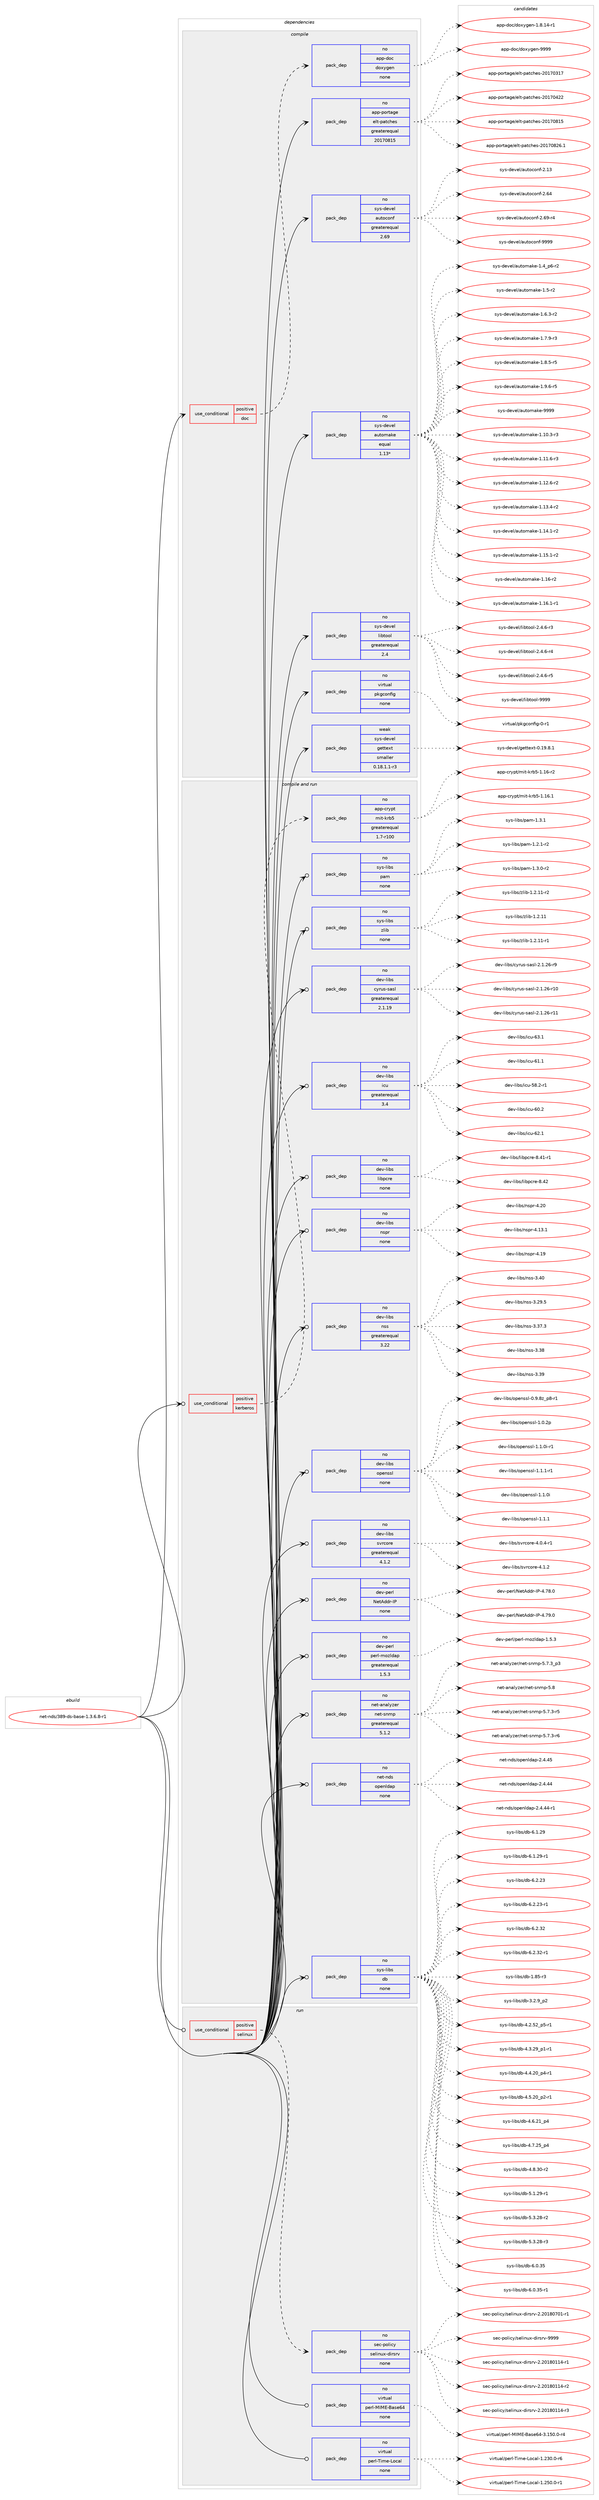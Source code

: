 digraph prolog {

# *************
# Graph options
# *************

newrank=true;
concentrate=true;
compound=true;
graph [rankdir=LR,fontname=Helvetica,fontsize=10,ranksep=1.5];#, ranksep=2.5, nodesep=0.2];
edge  [arrowhead=vee];
node  [fontname=Helvetica,fontsize=10];

# **********
# The ebuild
# **********

subgraph cluster_leftcol {
color=gray;
rank=same;
label=<<i>ebuild</i>>;
id [label="net-nds/389-ds-base-1.3.6.8-r1", color=red, width=4, href="../net-nds/389-ds-base-1.3.6.8-r1.svg"];
}

# ****************
# The dependencies
# ****************

subgraph cluster_midcol {
color=gray;
label=<<i>dependencies</i>>;
subgraph cluster_compile {
fillcolor="#eeeeee";
style=filled;
label=<<i>compile</i>>;
subgraph cond1168 {
dependency6715 [label=<<TABLE BORDER="0" CELLBORDER="1" CELLSPACING="0" CELLPADDING="4"><TR><TD ROWSPAN="3" CELLPADDING="10">use_conditional</TD></TR><TR><TD>positive</TD></TR><TR><TD>doc</TD></TR></TABLE>>, shape=none, color=red];
subgraph pack5381 {
dependency6716 [label=<<TABLE BORDER="0" CELLBORDER="1" CELLSPACING="0" CELLPADDING="4" WIDTH="220"><TR><TD ROWSPAN="6" CELLPADDING="30">pack_dep</TD></TR><TR><TD WIDTH="110">no</TD></TR><TR><TD>app-doc</TD></TR><TR><TD>doxygen</TD></TR><TR><TD>none</TD></TR><TR><TD></TD></TR></TABLE>>, shape=none, color=blue];
}
dependency6715:e -> dependency6716:w [weight=20,style="dashed",arrowhead="vee"];
}
id:e -> dependency6715:w [weight=20,style="solid",arrowhead="vee"];
subgraph pack5382 {
dependency6717 [label=<<TABLE BORDER="0" CELLBORDER="1" CELLSPACING="0" CELLPADDING="4" WIDTH="220"><TR><TD ROWSPAN="6" CELLPADDING="30">pack_dep</TD></TR><TR><TD WIDTH="110">no</TD></TR><TR><TD>app-portage</TD></TR><TR><TD>elt-patches</TD></TR><TR><TD>greaterequal</TD></TR><TR><TD>20170815</TD></TR></TABLE>>, shape=none, color=blue];
}
id:e -> dependency6717:w [weight=20,style="solid",arrowhead="vee"];
subgraph pack5383 {
dependency6718 [label=<<TABLE BORDER="0" CELLBORDER="1" CELLSPACING="0" CELLPADDING="4" WIDTH="220"><TR><TD ROWSPAN="6" CELLPADDING="30">pack_dep</TD></TR><TR><TD WIDTH="110">no</TD></TR><TR><TD>sys-devel</TD></TR><TR><TD>autoconf</TD></TR><TR><TD>greaterequal</TD></TR><TR><TD>2.69</TD></TR></TABLE>>, shape=none, color=blue];
}
id:e -> dependency6718:w [weight=20,style="solid",arrowhead="vee"];
subgraph pack5384 {
dependency6719 [label=<<TABLE BORDER="0" CELLBORDER="1" CELLSPACING="0" CELLPADDING="4" WIDTH="220"><TR><TD ROWSPAN="6" CELLPADDING="30">pack_dep</TD></TR><TR><TD WIDTH="110">no</TD></TR><TR><TD>sys-devel</TD></TR><TR><TD>automake</TD></TR><TR><TD>equal</TD></TR><TR><TD>1.13*</TD></TR></TABLE>>, shape=none, color=blue];
}
id:e -> dependency6719:w [weight=20,style="solid",arrowhead="vee"];
subgraph pack5385 {
dependency6720 [label=<<TABLE BORDER="0" CELLBORDER="1" CELLSPACING="0" CELLPADDING="4" WIDTH="220"><TR><TD ROWSPAN="6" CELLPADDING="30">pack_dep</TD></TR><TR><TD WIDTH="110">no</TD></TR><TR><TD>sys-devel</TD></TR><TR><TD>libtool</TD></TR><TR><TD>greaterequal</TD></TR><TR><TD>2.4</TD></TR></TABLE>>, shape=none, color=blue];
}
id:e -> dependency6720:w [weight=20,style="solid",arrowhead="vee"];
subgraph pack5386 {
dependency6721 [label=<<TABLE BORDER="0" CELLBORDER="1" CELLSPACING="0" CELLPADDING="4" WIDTH="220"><TR><TD ROWSPAN="6" CELLPADDING="30">pack_dep</TD></TR><TR><TD WIDTH="110">no</TD></TR><TR><TD>virtual</TD></TR><TR><TD>pkgconfig</TD></TR><TR><TD>none</TD></TR><TR><TD></TD></TR></TABLE>>, shape=none, color=blue];
}
id:e -> dependency6721:w [weight=20,style="solid",arrowhead="vee"];
subgraph pack5387 {
dependency6722 [label=<<TABLE BORDER="0" CELLBORDER="1" CELLSPACING="0" CELLPADDING="4" WIDTH="220"><TR><TD ROWSPAN="6" CELLPADDING="30">pack_dep</TD></TR><TR><TD WIDTH="110">weak</TD></TR><TR><TD>sys-devel</TD></TR><TR><TD>gettext</TD></TR><TR><TD>smaller</TD></TR><TR><TD>0.18.1.1-r3</TD></TR></TABLE>>, shape=none, color=blue];
}
id:e -> dependency6722:w [weight=20,style="solid",arrowhead="vee"];
}
subgraph cluster_compileandrun {
fillcolor="#eeeeee";
style=filled;
label=<<i>compile and run</i>>;
subgraph cond1169 {
dependency6723 [label=<<TABLE BORDER="0" CELLBORDER="1" CELLSPACING="0" CELLPADDING="4"><TR><TD ROWSPAN="3" CELLPADDING="10">use_conditional</TD></TR><TR><TD>positive</TD></TR><TR><TD>kerberos</TD></TR></TABLE>>, shape=none, color=red];
subgraph pack5388 {
dependency6724 [label=<<TABLE BORDER="0" CELLBORDER="1" CELLSPACING="0" CELLPADDING="4" WIDTH="220"><TR><TD ROWSPAN="6" CELLPADDING="30">pack_dep</TD></TR><TR><TD WIDTH="110">no</TD></TR><TR><TD>app-crypt</TD></TR><TR><TD>mit-krb5</TD></TR><TR><TD>greaterequal</TD></TR><TR><TD>1.7-r100</TD></TR></TABLE>>, shape=none, color=blue];
}
dependency6723:e -> dependency6724:w [weight=20,style="dashed",arrowhead="vee"];
}
id:e -> dependency6723:w [weight=20,style="solid",arrowhead="odotvee"];
subgraph pack5389 {
dependency6725 [label=<<TABLE BORDER="0" CELLBORDER="1" CELLSPACING="0" CELLPADDING="4" WIDTH="220"><TR><TD ROWSPAN="6" CELLPADDING="30">pack_dep</TD></TR><TR><TD WIDTH="110">no</TD></TR><TR><TD>dev-libs</TD></TR><TR><TD>cyrus-sasl</TD></TR><TR><TD>greaterequal</TD></TR><TR><TD>2.1.19</TD></TR></TABLE>>, shape=none, color=blue];
}
id:e -> dependency6725:w [weight=20,style="solid",arrowhead="odotvee"];
subgraph pack5390 {
dependency6726 [label=<<TABLE BORDER="0" CELLBORDER="1" CELLSPACING="0" CELLPADDING="4" WIDTH="220"><TR><TD ROWSPAN="6" CELLPADDING="30">pack_dep</TD></TR><TR><TD WIDTH="110">no</TD></TR><TR><TD>dev-libs</TD></TR><TR><TD>icu</TD></TR><TR><TD>greaterequal</TD></TR><TR><TD>3.4</TD></TR></TABLE>>, shape=none, color=blue];
}
id:e -> dependency6726:w [weight=20,style="solid",arrowhead="odotvee"];
subgraph pack5391 {
dependency6727 [label=<<TABLE BORDER="0" CELLBORDER="1" CELLSPACING="0" CELLPADDING="4" WIDTH="220"><TR><TD ROWSPAN="6" CELLPADDING="30">pack_dep</TD></TR><TR><TD WIDTH="110">no</TD></TR><TR><TD>dev-libs</TD></TR><TR><TD>libpcre</TD></TR><TR><TD>none</TD></TR><TR><TD></TD></TR></TABLE>>, shape=none, color=blue];
}
id:e -> dependency6727:w [weight=20,style="solid",arrowhead="odotvee"];
subgraph pack5392 {
dependency6728 [label=<<TABLE BORDER="0" CELLBORDER="1" CELLSPACING="0" CELLPADDING="4" WIDTH="220"><TR><TD ROWSPAN="6" CELLPADDING="30">pack_dep</TD></TR><TR><TD WIDTH="110">no</TD></TR><TR><TD>dev-libs</TD></TR><TR><TD>nspr</TD></TR><TR><TD>none</TD></TR><TR><TD></TD></TR></TABLE>>, shape=none, color=blue];
}
id:e -> dependency6728:w [weight=20,style="solid",arrowhead="odotvee"];
subgraph pack5393 {
dependency6729 [label=<<TABLE BORDER="0" CELLBORDER="1" CELLSPACING="0" CELLPADDING="4" WIDTH="220"><TR><TD ROWSPAN="6" CELLPADDING="30">pack_dep</TD></TR><TR><TD WIDTH="110">no</TD></TR><TR><TD>dev-libs</TD></TR><TR><TD>nss</TD></TR><TR><TD>greaterequal</TD></TR><TR><TD>3.22</TD></TR></TABLE>>, shape=none, color=blue];
}
id:e -> dependency6729:w [weight=20,style="solid",arrowhead="odotvee"];
subgraph pack5394 {
dependency6730 [label=<<TABLE BORDER="0" CELLBORDER="1" CELLSPACING="0" CELLPADDING="4" WIDTH="220"><TR><TD ROWSPAN="6" CELLPADDING="30">pack_dep</TD></TR><TR><TD WIDTH="110">no</TD></TR><TR><TD>dev-libs</TD></TR><TR><TD>openssl</TD></TR><TR><TD>none</TD></TR><TR><TD></TD></TR></TABLE>>, shape=none, color=blue];
}
id:e -> dependency6730:w [weight=20,style="solid",arrowhead="odotvee"];
subgraph pack5395 {
dependency6731 [label=<<TABLE BORDER="0" CELLBORDER="1" CELLSPACING="0" CELLPADDING="4" WIDTH="220"><TR><TD ROWSPAN="6" CELLPADDING="30">pack_dep</TD></TR><TR><TD WIDTH="110">no</TD></TR><TR><TD>dev-libs</TD></TR><TR><TD>svrcore</TD></TR><TR><TD>greaterequal</TD></TR><TR><TD>4.1.2</TD></TR></TABLE>>, shape=none, color=blue];
}
id:e -> dependency6731:w [weight=20,style="solid",arrowhead="odotvee"];
subgraph pack5396 {
dependency6732 [label=<<TABLE BORDER="0" CELLBORDER="1" CELLSPACING="0" CELLPADDING="4" WIDTH="220"><TR><TD ROWSPAN="6" CELLPADDING="30">pack_dep</TD></TR><TR><TD WIDTH="110">no</TD></TR><TR><TD>dev-perl</TD></TR><TR><TD>NetAddr-IP</TD></TR><TR><TD>none</TD></TR><TR><TD></TD></TR></TABLE>>, shape=none, color=blue];
}
id:e -> dependency6732:w [weight=20,style="solid",arrowhead="odotvee"];
subgraph pack5397 {
dependency6733 [label=<<TABLE BORDER="0" CELLBORDER="1" CELLSPACING="0" CELLPADDING="4" WIDTH="220"><TR><TD ROWSPAN="6" CELLPADDING="30">pack_dep</TD></TR><TR><TD WIDTH="110">no</TD></TR><TR><TD>dev-perl</TD></TR><TR><TD>perl-mozldap</TD></TR><TR><TD>greaterequal</TD></TR><TR><TD>1.5.3</TD></TR></TABLE>>, shape=none, color=blue];
}
id:e -> dependency6733:w [weight=20,style="solid",arrowhead="odotvee"];
subgraph pack5398 {
dependency6734 [label=<<TABLE BORDER="0" CELLBORDER="1" CELLSPACING="0" CELLPADDING="4" WIDTH="220"><TR><TD ROWSPAN="6" CELLPADDING="30">pack_dep</TD></TR><TR><TD WIDTH="110">no</TD></TR><TR><TD>net-analyzer</TD></TR><TR><TD>net-snmp</TD></TR><TR><TD>greaterequal</TD></TR><TR><TD>5.1.2</TD></TR></TABLE>>, shape=none, color=blue];
}
id:e -> dependency6734:w [weight=20,style="solid",arrowhead="odotvee"];
subgraph pack5399 {
dependency6735 [label=<<TABLE BORDER="0" CELLBORDER="1" CELLSPACING="0" CELLPADDING="4" WIDTH="220"><TR><TD ROWSPAN="6" CELLPADDING="30">pack_dep</TD></TR><TR><TD WIDTH="110">no</TD></TR><TR><TD>net-nds</TD></TR><TR><TD>openldap</TD></TR><TR><TD>none</TD></TR><TR><TD></TD></TR></TABLE>>, shape=none, color=blue];
}
id:e -> dependency6735:w [weight=20,style="solid",arrowhead="odotvee"];
subgraph pack5400 {
dependency6736 [label=<<TABLE BORDER="0" CELLBORDER="1" CELLSPACING="0" CELLPADDING="4" WIDTH="220"><TR><TD ROWSPAN="6" CELLPADDING="30">pack_dep</TD></TR><TR><TD WIDTH="110">no</TD></TR><TR><TD>sys-libs</TD></TR><TR><TD>db</TD></TR><TR><TD>none</TD></TR><TR><TD></TD></TR></TABLE>>, shape=none, color=blue];
}
id:e -> dependency6736:w [weight=20,style="solid",arrowhead="odotvee"];
subgraph pack5401 {
dependency6737 [label=<<TABLE BORDER="0" CELLBORDER="1" CELLSPACING="0" CELLPADDING="4" WIDTH="220"><TR><TD ROWSPAN="6" CELLPADDING="30">pack_dep</TD></TR><TR><TD WIDTH="110">no</TD></TR><TR><TD>sys-libs</TD></TR><TR><TD>pam</TD></TR><TR><TD>none</TD></TR><TR><TD></TD></TR></TABLE>>, shape=none, color=blue];
}
id:e -> dependency6737:w [weight=20,style="solid",arrowhead="odotvee"];
subgraph pack5402 {
dependency6738 [label=<<TABLE BORDER="0" CELLBORDER="1" CELLSPACING="0" CELLPADDING="4" WIDTH="220"><TR><TD ROWSPAN="6" CELLPADDING="30">pack_dep</TD></TR><TR><TD WIDTH="110">no</TD></TR><TR><TD>sys-libs</TD></TR><TR><TD>zlib</TD></TR><TR><TD>none</TD></TR><TR><TD></TD></TR></TABLE>>, shape=none, color=blue];
}
id:e -> dependency6738:w [weight=20,style="solid",arrowhead="odotvee"];
}
subgraph cluster_run {
fillcolor="#eeeeee";
style=filled;
label=<<i>run</i>>;
subgraph cond1170 {
dependency6739 [label=<<TABLE BORDER="0" CELLBORDER="1" CELLSPACING="0" CELLPADDING="4"><TR><TD ROWSPAN="3" CELLPADDING="10">use_conditional</TD></TR><TR><TD>positive</TD></TR><TR><TD>selinux</TD></TR></TABLE>>, shape=none, color=red];
subgraph pack5403 {
dependency6740 [label=<<TABLE BORDER="0" CELLBORDER="1" CELLSPACING="0" CELLPADDING="4" WIDTH="220"><TR><TD ROWSPAN="6" CELLPADDING="30">pack_dep</TD></TR><TR><TD WIDTH="110">no</TD></TR><TR><TD>sec-policy</TD></TR><TR><TD>selinux-dirsrv</TD></TR><TR><TD>none</TD></TR><TR><TD></TD></TR></TABLE>>, shape=none, color=blue];
}
dependency6739:e -> dependency6740:w [weight=20,style="dashed",arrowhead="vee"];
}
id:e -> dependency6739:w [weight=20,style="solid",arrowhead="odot"];
subgraph pack5404 {
dependency6741 [label=<<TABLE BORDER="0" CELLBORDER="1" CELLSPACING="0" CELLPADDING="4" WIDTH="220"><TR><TD ROWSPAN="6" CELLPADDING="30">pack_dep</TD></TR><TR><TD WIDTH="110">no</TD></TR><TR><TD>virtual</TD></TR><TR><TD>perl-MIME-Base64</TD></TR><TR><TD>none</TD></TR><TR><TD></TD></TR></TABLE>>, shape=none, color=blue];
}
id:e -> dependency6741:w [weight=20,style="solid",arrowhead="odot"];
subgraph pack5405 {
dependency6742 [label=<<TABLE BORDER="0" CELLBORDER="1" CELLSPACING="0" CELLPADDING="4" WIDTH="220"><TR><TD ROWSPAN="6" CELLPADDING="30">pack_dep</TD></TR><TR><TD WIDTH="110">no</TD></TR><TR><TD>virtual</TD></TR><TR><TD>perl-Time-Local</TD></TR><TR><TD>none</TD></TR><TR><TD></TD></TR></TABLE>>, shape=none, color=blue];
}
id:e -> dependency6742:w [weight=20,style="solid",arrowhead="odot"];
}
}

# **************
# The candidates
# **************

subgraph cluster_choices {
rank=same;
color=gray;
label=<<i>candidates</i>>;

subgraph choice5381 {
color=black;
nodesep=1;
choice97112112451001119947100111120121103101110454946564649524511449 [label="app-doc/doxygen-1.8.14-r1", color=red, width=4,href="../app-doc/doxygen-1.8.14-r1.svg"];
choice971121124510011199471001111201211031011104557575757 [label="app-doc/doxygen-9999", color=red, width=4,href="../app-doc/doxygen-9999.svg"];
dependency6716:e -> choice97112112451001119947100111120121103101110454946564649524511449:w [style=dotted,weight="100"];
dependency6716:e -> choice971121124510011199471001111201211031011104557575757:w [style=dotted,weight="100"];
}
subgraph choice5382 {
color=black;
nodesep=1;
choice97112112451121111141169710310147101108116451129711699104101115455048495548514955 [label="app-portage/elt-patches-20170317", color=red, width=4,href="../app-portage/elt-patches-20170317.svg"];
choice97112112451121111141169710310147101108116451129711699104101115455048495548525050 [label="app-portage/elt-patches-20170422", color=red, width=4,href="../app-portage/elt-patches-20170422.svg"];
choice97112112451121111141169710310147101108116451129711699104101115455048495548564953 [label="app-portage/elt-patches-20170815", color=red, width=4,href="../app-portage/elt-patches-20170815.svg"];
choice971121124511211111411697103101471011081164511297116991041011154550484955485650544649 [label="app-portage/elt-patches-20170826.1", color=red, width=4,href="../app-portage/elt-patches-20170826.1.svg"];
dependency6717:e -> choice97112112451121111141169710310147101108116451129711699104101115455048495548514955:w [style=dotted,weight="100"];
dependency6717:e -> choice97112112451121111141169710310147101108116451129711699104101115455048495548525050:w [style=dotted,weight="100"];
dependency6717:e -> choice97112112451121111141169710310147101108116451129711699104101115455048495548564953:w [style=dotted,weight="100"];
dependency6717:e -> choice971121124511211111411697103101471011081164511297116991041011154550484955485650544649:w [style=dotted,weight="100"];
}
subgraph choice5383 {
color=black;
nodesep=1;
choice115121115451001011181011084797117116111991111101024550464951 [label="sys-devel/autoconf-2.13", color=red, width=4,href="../sys-devel/autoconf-2.13.svg"];
choice115121115451001011181011084797117116111991111101024550465452 [label="sys-devel/autoconf-2.64", color=red, width=4,href="../sys-devel/autoconf-2.64.svg"];
choice1151211154510010111810110847971171161119911111010245504654574511452 [label="sys-devel/autoconf-2.69-r4", color=red, width=4,href="../sys-devel/autoconf-2.69-r4.svg"];
choice115121115451001011181011084797117116111991111101024557575757 [label="sys-devel/autoconf-9999", color=red, width=4,href="../sys-devel/autoconf-9999.svg"];
dependency6718:e -> choice115121115451001011181011084797117116111991111101024550464951:w [style=dotted,weight="100"];
dependency6718:e -> choice115121115451001011181011084797117116111991111101024550465452:w [style=dotted,weight="100"];
dependency6718:e -> choice1151211154510010111810110847971171161119911111010245504654574511452:w [style=dotted,weight="100"];
dependency6718:e -> choice115121115451001011181011084797117116111991111101024557575757:w [style=dotted,weight="100"];
}
subgraph choice5384 {
color=black;
nodesep=1;
choice11512111545100101118101108479711711611110997107101454946494846514511451 [label="sys-devel/automake-1.10.3-r3", color=red, width=4,href="../sys-devel/automake-1.10.3-r3.svg"];
choice11512111545100101118101108479711711611110997107101454946494946544511451 [label="sys-devel/automake-1.11.6-r3", color=red, width=4,href="../sys-devel/automake-1.11.6-r3.svg"];
choice11512111545100101118101108479711711611110997107101454946495046544511450 [label="sys-devel/automake-1.12.6-r2", color=red, width=4,href="../sys-devel/automake-1.12.6-r2.svg"];
choice11512111545100101118101108479711711611110997107101454946495146524511450 [label="sys-devel/automake-1.13.4-r2", color=red, width=4,href="../sys-devel/automake-1.13.4-r2.svg"];
choice11512111545100101118101108479711711611110997107101454946495246494511450 [label="sys-devel/automake-1.14.1-r2", color=red, width=4,href="../sys-devel/automake-1.14.1-r2.svg"];
choice11512111545100101118101108479711711611110997107101454946495346494511450 [label="sys-devel/automake-1.15.1-r2", color=red, width=4,href="../sys-devel/automake-1.15.1-r2.svg"];
choice1151211154510010111810110847971171161111099710710145494649544511450 [label="sys-devel/automake-1.16-r2", color=red, width=4,href="../sys-devel/automake-1.16-r2.svg"];
choice11512111545100101118101108479711711611110997107101454946495446494511449 [label="sys-devel/automake-1.16.1-r1", color=red, width=4,href="../sys-devel/automake-1.16.1-r1.svg"];
choice115121115451001011181011084797117116111109971071014549465295112544511450 [label="sys-devel/automake-1.4_p6-r2", color=red, width=4,href="../sys-devel/automake-1.4_p6-r2.svg"];
choice11512111545100101118101108479711711611110997107101454946534511450 [label="sys-devel/automake-1.5-r2", color=red, width=4,href="../sys-devel/automake-1.5-r2.svg"];
choice115121115451001011181011084797117116111109971071014549465446514511450 [label="sys-devel/automake-1.6.3-r2", color=red, width=4,href="../sys-devel/automake-1.6.3-r2.svg"];
choice115121115451001011181011084797117116111109971071014549465546574511451 [label="sys-devel/automake-1.7.9-r3", color=red, width=4,href="../sys-devel/automake-1.7.9-r3.svg"];
choice115121115451001011181011084797117116111109971071014549465646534511453 [label="sys-devel/automake-1.8.5-r5", color=red, width=4,href="../sys-devel/automake-1.8.5-r5.svg"];
choice115121115451001011181011084797117116111109971071014549465746544511453 [label="sys-devel/automake-1.9.6-r5", color=red, width=4,href="../sys-devel/automake-1.9.6-r5.svg"];
choice115121115451001011181011084797117116111109971071014557575757 [label="sys-devel/automake-9999", color=red, width=4,href="../sys-devel/automake-9999.svg"];
dependency6719:e -> choice11512111545100101118101108479711711611110997107101454946494846514511451:w [style=dotted,weight="100"];
dependency6719:e -> choice11512111545100101118101108479711711611110997107101454946494946544511451:w [style=dotted,weight="100"];
dependency6719:e -> choice11512111545100101118101108479711711611110997107101454946495046544511450:w [style=dotted,weight="100"];
dependency6719:e -> choice11512111545100101118101108479711711611110997107101454946495146524511450:w [style=dotted,weight="100"];
dependency6719:e -> choice11512111545100101118101108479711711611110997107101454946495246494511450:w [style=dotted,weight="100"];
dependency6719:e -> choice11512111545100101118101108479711711611110997107101454946495346494511450:w [style=dotted,weight="100"];
dependency6719:e -> choice1151211154510010111810110847971171161111099710710145494649544511450:w [style=dotted,weight="100"];
dependency6719:e -> choice11512111545100101118101108479711711611110997107101454946495446494511449:w [style=dotted,weight="100"];
dependency6719:e -> choice115121115451001011181011084797117116111109971071014549465295112544511450:w [style=dotted,weight="100"];
dependency6719:e -> choice11512111545100101118101108479711711611110997107101454946534511450:w [style=dotted,weight="100"];
dependency6719:e -> choice115121115451001011181011084797117116111109971071014549465446514511450:w [style=dotted,weight="100"];
dependency6719:e -> choice115121115451001011181011084797117116111109971071014549465546574511451:w [style=dotted,weight="100"];
dependency6719:e -> choice115121115451001011181011084797117116111109971071014549465646534511453:w [style=dotted,weight="100"];
dependency6719:e -> choice115121115451001011181011084797117116111109971071014549465746544511453:w [style=dotted,weight="100"];
dependency6719:e -> choice115121115451001011181011084797117116111109971071014557575757:w [style=dotted,weight="100"];
}
subgraph choice5385 {
color=black;
nodesep=1;
choice1151211154510010111810110847108105981161111111084550465246544511451 [label="sys-devel/libtool-2.4.6-r3", color=red, width=4,href="../sys-devel/libtool-2.4.6-r3.svg"];
choice1151211154510010111810110847108105981161111111084550465246544511452 [label="sys-devel/libtool-2.4.6-r4", color=red, width=4,href="../sys-devel/libtool-2.4.6-r4.svg"];
choice1151211154510010111810110847108105981161111111084550465246544511453 [label="sys-devel/libtool-2.4.6-r5", color=red, width=4,href="../sys-devel/libtool-2.4.6-r5.svg"];
choice1151211154510010111810110847108105981161111111084557575757 [label="sys-devel/libtool-9999", color=red, width=4,href="../sys-devel/libtool-9999.svg"];
dependency6720:e -> choice1151211154510010111810110847108105981161111111084550465246544511451:w [style=dotted,weight="100"];
dependency6720:e -> choice1151211154510010111810110847108105981161111111084550465246544511452:w [style=dotted,weight="100"];
dependency6720:e -> choice1151211154510010111810110847108105981161111111084550465246544511453:w [style=dotted,weight="100"];
dependency6720:e -> choice1151211154510010111810110847108105981161111111084557575757:w [style=dotted,weight="100"];
}
subgraph choice5386 {
color=black;
nodesep=1;
choice11810511411611797108471121071039911111010210510345484511449 [label="virtual/pkgconfig-0-r1", color=red, width=4,href="../virtual/pkgconfig-0-r1.svg"];
dependency6721:e -> choice11810511411611797108471121071039911111010210510345484511449:w [style=dotted,weight="100"];
}
subgraph choice5387 {
color=black;
nodesep=1;
choice1151211154510010111810110847103101116116101120116454846495746564649 [label="sys-devel/gettext-0.19.8.1", color=red, width=4,href="../sys-devel/gettext-0.19.8.1.svg"];
dependency6722:e -> choice1151211154510010111810110847103101116116101120116454846495746564649:w [style=dotted,weight="100"];
}
subgraph choice5388 {
color=black;
nodesep=1;
choice9711211245991141211121164710910511645107114985345494649544511450 [label="app-crypt/mit-krb5-1.16-r2", color=red, width=4,href="../app-crypt/mit-krb5-1.16-r2.svg"];
choice9711211245991141211121164710910511645107114985345494649544649 [label="app-crypt/mit-krb5-1.16.1", color=red, width=4,href="../app-crypt/mit-krb5-1.16.1.svg"];
dependency6724:e -> choice9711211245991141211121164710910511645107114985345494649544511450:w [style=dotted,weight="100"];
dependency6724:e -> choice9711211245991141211121164710910511645107114985345494649544649:w [style=dotted,weight="100"];
}
subgraph choice5389 {
color=black;
nodesep=1;
choice10010111845108105981154799121114117115451159711510845504649465054451144948 [label="dev-libs/cyrus-sasl-2.1.26-r10", color=red, width=4,href="../dev-libs/cyrus-sasl-2.1.26-r10.svg"];
choice10010111845108105981154799121114117115451159711510845504649465054451144949 [label="dev-libs/cyrus-sasl-2.1.26-r11", color=red, width=4,href="../dev-libs/cyrus-sasl-2.1.26-r11.svg"];
choice100101118451081059811547991211141171154511597115108455046494650544511457 [label="dev-libs/cyrus-sasl-2.1.26-r9", color=red, width=4,href="../dev-libs/cyrus-sasl-2.1.26-r9.svg"];
dependency6725:e -> choice10010111845108105981154799121114117115451159711510845504649465054451144948:w [style=dotted,weight="100"];
dependency6725:e -> choice10010111845108105981154799121114117115451159711510845504649465054451144949:w [style=dotted,weight="100"];
dependency6725:e -> choice100101118451081059811547991211141171154511597115108455046494650544511457:w [style=dotted,weight="100"];
}
subgraph choice5390 {
color=black;
nodesep=1;
choice100101118451081059811547105991174554494649 [label="dev-libs/icu-61.1", color=red, width=4,href="../dev-libs/icu-61.1.svg"];
choice1001011184510810598115471059911745535646504511449 [label="dev-libs/icu-58.2-r1", color=red, width=4,href="../dev-libs/icu-58.2-r1.svg"];
choice100101118451081059811547105991174554484650 [label="dev-libs/icu-60.2", color=red, width=4,href="../dev-libs/icu-60.2.svg"];
choice100101118451081059811547105991174554504649 [label="dev-libs/icu-62.1", color=red, width=4,href="../dev-libs/icu-62.1.svg"];
choice100101118451081059811547105991174554514649 [label="dev-libs/icu-63.1", color=red, width=4,href="../dev-libs/icu-63.1.svg"];
dependency6726:e -> choice100101118451081059811547105991174554494649:w [style=dotted,weight="100"];
dependency6726:e -> choice1001011184510810598115471059911745535646504511449:w [style=dotted,weight="100"];
dependency6726:e -> choice100101118451081059811547105991174554484650:w [style=dotted,weight="100"];
dependency6726:e -> choice100101118451081059811547105991174554504649:w [style=dotted,weight="100"];
dependency6726:e -> choice100101118451081059811547105991174554514649:w [style=dotted,weight="100"];
}
subgraph choice5391 {
color=black;
nodesep=1;
choice100101118451081059811547108105981129911410145564652494511449 [label="dev-libs/libpcre-8.41-r1", color=red, width=4,href="../dev-libs/libpcre-8.41-r1.svg"];
choice10010111845108105981154710810598112991141014556465250 [label="dev-libs/libpcre-8.42", color=red, width=4,href="../dev-libs/libpcre-8.42.svg"];
dependency6727:e -> choice100101118451081059811547108105981129911410145564652494511449:w [style=dotted,weight="100"];
dependency6727:e -> choice10010111845108105981154710810598112991141014556465250:w [style=dotted,weight="100"];
}
subgraph choice5392 {
color=black;
nodesep=1;
choice10010111845108105981154711011511211445524649514649 [label="dev-libs/nspr-4.13.1", color=red, width=4,href="../dev-libs/nspr-4.13.1.svg"];
choice1001011184510810598115471101151121144552464957 [label="dev-libs/nspr-4.19", color=red, width=4,href="../dev-libs/nspr-4.19.svg"];
choice1001011184510810598115471101151121144552465048 [label="dev-libs/nspr-4.20", color=red, width=4,href="../dev-libs/nspr-4.20.svg"];
dependency6728:e -> choice10010111845108105981154711011511211445524649514649:w [style=dotted,weight="100"];
dependency6728:e -> choice1001011184510810598115471101151121144552464957:w [style=dotted,weight="100"];
dependency6728:e -> choice1001011184510810598115471101151121144552465048:w [style=dotted,weight="100"];
}
subgraph choice5393 {
color=black;
nodesep=1;
choice10010111845108105981154711011511545514650574653 [label="dev-libs/nss-3.29.5", color=red, width=4,href="../dev-libs/nss-3.29.5.svg"];
choice10010111845108105981154711011511545514651554651 [label="dev-libs/nss-3.37.3", color=red, width=4,href="../dev-libs/nss-3.37.3.svg"];
choice1001011184510810598115471101151154551465156 [label="dev-libs/nss-3.38", color=red, width=4,href="../dev-libs/nss-3.38.svg"];
choice1001011184510810598115471101151154551465157 [label="dev-libs/nss-3.39", color=red, width=4,href="../dev-libs/nss-3.39.svg"];
choice1001011184510810598115471101151154551465248 [label="dev-libs/nss-3.40", color=red, width=4,href="../dev-libs/nss-3.40.svg"];
dependency6729:e -> choice10010111845108105981154711011511545514650574653:w [style=dotted,weight="100"];
dependency6729:e -> choice10010111845108105981154711011511545514651554651:w [style=dotted,weight="100"];
dependency6729:e -> choice1001011184510810598115471101151154551465156:w [style=dotted,weight="100"];
dependency6729:e -> choice1001011184510810598115471101151154551465157:w [style=dotted,weight="100"];
dependency6729:e -> choice1001011184510810598115471101151154551465248:w [style=dotted,weight="100"];
}
subgraph choice5394 {
color=black;
nodesep=1;
choice100101118451081059811547111112101110115115108454946494648105 [label="dev-libs/openssl-1.1.0i", color=red, width=4,href="../dev-libs/openssl-1.1.0i.svg"];
choice100101118451081059811547111112101110115115108454946494649 [label="dev-libs/openssl-1.1.1", color=red, width=4,href="../dev-libs/openssl-1.1.1.svg"];
choice10010111845108105981154711111210111011511510845484657465612295112564511449 [label="dev-libs/openssl-0.9.8z_p8-r1", color=red, width=4,href="../dev-libs/openssl-0.9.8z_p8-r1.svg"];
choice100101118451081059811547111112101110115115108454946484650112 [label="dev-libs/openssl-1.0.2p", color=red, width=4,href="../dev-libs/openssl-1.0.2p.svg"];
choice1001011184510810598115471111121011101151151084549464946481054511449 [label="dev-libs/openssl-1.1.0i-r1", color=red, width=4,href="../dev-libs/openssl-1.1.0i-r1.svg"];
choice1001011184510810598115471111121011101151151084549464946494511449 [label="dev-libs/openssl-1.1.1-r1", color=red, width=4,href="../dev-libs/openssl-1.1.1-r1.svg"];
dependency6730:e -> choice100101118451081059811547111112101110115115108454946494648105:w [style=dotted,weight="100"];
dependency6730:e -> choice100101118451081059811547111112101110115115108454946494649:w [style=dotted,weight="100"];
dependency6730:e -> choice10010111845108105981154711111210111011511510845484657465612295112564511449:w [style=dotted,weight="100"];
dependency6730:e -> choice100101118451081059811547111112101110115115108454946484650112:w [style=dotted,weight="100"];
dependency6730:e -> choice1001011184510810598115471111121011101151151084549464946481054511449:w [style=dotted,weight="100"];
dependency6730:e -> choice1001011184510810598115471111121011101151151084549464946494511449:w [style=dotted,weight="100"];
}
subgraph choice5395 {
color=black;
nodesep=1;
choice100101118451081059811547115118114991111141014552464846524511449 [label="dev-libs/svrcore-4.0.4-r1", color=red, width=4,href="../dev-libs/svrcore-4.0.4-r1.svg"];
choice10010111845108105981154711511811499111114101455246494650 [label="dev-libs/svrcore-4.1.2", color=red, width=4,href="../dev-libs/svrcore-4.1.2.svg"];
dependency6731:e -> choice100101118451081059811547115118114991111141014552464846524511449:w [style=dotted,weight="100"];
dependency6731:e -> choice10010111845108105981154711511811499111114101455246494650:w [style=dotted,weight="100"];
}
subgraph choice5396 {
color=black;
nodesep=1;
choice1001011184511210111410847781011166510010011445738045524655564648 [label="dev-perl/NetAddr-IP-4.78.0", color=red, width=4,href="../dev-perl/NetAddr-IP-4.78.0.svg"];
choice1001011184511210111410847781011166510010011445738045524655574648 [label="dev-perl/NetAddr-IP-4.79.0", color=red, width=4,href="../dev-perl/NetAddr-IP-4.79.0.svg"];
dependency6732:e -> choice1001011184511210111410847781011166510010011445738045524655564648:w [style=dotted,weight="100"];
dependency6732:e -> choice1001011184511210111410847781011166510010011445738045524655574648:w [style=dotted,weight="100"];
}
subgraph choice5397 {
color=black;
nodesep=1;
choice10010111845112101114108471121011141084510911112210810097112454946534651 [label="dev-perl/perl-mozldap-1.5.3", color=red, width=4,href="../dev-perl/perl-mozldap-1.5.3.svg"];
dependency6733:e -> choice10010111845112101114108471121011141084510911112210810097112454946534651:w [style=dotted,weight="100"];
}
subgraph choice5398 {
color=black;
nodesep=1;
choice11010111645971109710812112210111447110101116451151101091124553465546514511453 [label="net-analyzer/net-snmp-5.7.3-r5", color=red, width=4,href="../net-analyzer/net-snmp-5.7.3-r5.svg"];
choice11010111645971109710812112210111447110101116451151101091124553465546514511454 [label="net-analyzer/net-snmp-5.7.3-r6", color=red, width=4,href="../net-analyzer/net-snmp-5.7.3-r6.svg"];
choice11010111645971109710812112210111447110101116451151101091124553465546519511251 [label="net-analyzer/net-snmp-5.7.3_p3", color=red, width=4,href="../net-analyzer/net-snmp-5.7.3_p3.svg"];
choice110101116459711097108121122101114471101011164511511010911245534656 [label="net-analyzer/net-snmp-5.8", color=red, width=4,href="../net-analyzer/net-snmp-5.8.svg"];
dependency6734:e -> choice11010111645971109710812112210111447110101116451151101091124553465546514511453:w [style=dotted,weight="100"];
dependency6734:e -> choice11010111645971109710812112210111447110101116451151101091124553465546514511454:w [style=dotted,weight="100"];
dependency6734:e -> choice11010111645971109710812112210111447110101116451151101091124553465546519511251:w [style=dotted,weight="100"];
dependency6734:e -> choice110101116459711097108121122101114471101011164511511010911245534656:w [style=dotted,weight="100"];
}
subgraph choice5399 {
color=black;
nodesep=1;
choice11010111645110100115471111121011101081009711245504652465252 [label="net-nds/openldap-2.4.44", color=red, width=4,href="../net-nds/openldap-2.4.44.svg"];
choice110101116451101001154711111210111010810097112455046524652524511449 [label="net-nds/openldap-2.4.44-r1", color=red, width=4,href="../net-nds/openldap-2.4.44-r1.svg"];
choice11010111645110100115471111121011101081009711245504652465253 [label="net-nds/openldap-2.4.45", color=red, width=4,href="../net-nds/openldap-2.4.45.svg"];
dependency6735:e -> choice11010111645110100115471111121011101081009711245504652465252:w [style=dotted,weight="100"];
dependency6735:e -> choice110101116451101001154711111210111010810097112455046524652524511449:w [style=dotted,weight="100"];
dependency6735:e -> choice11010111645110100115471111121011101081009711245504652465253:w [style=dotted,weight="100"];
}
subgraph choice5400 {
color=black;
nodesep=1;
choice1151211154510810598115471009845494656534511451 [label="sys-libs/db-1.85-r3", color=red, width=4,href="../sys-libs/db-1.85-r3.svg"];
choice115121115451081059811547100984551465046579511250 [label="sys-libs/db-3.2.9_p2", color=red, width=4,href="../sys-libs/db-3.2.9_p2.svg"];
choice115121115451081059811547100984552465046535095112534511449 [label="sys-libs/db-4.2.52_p5-r1", color=red, width=4,href="../sys-libs/db-4.2.52_p5-r1.svg"];
choice115121115451081059811547100984552465146505795112494511449 [label="sys-libs/db-4.3.29_p1-r1", color=red, width=4,href="../sys-libs/db-4.3.29_p1-r1.svg"];
choice115121115451081059811547100984552465246504895112524511449 [label="sys-libs/db-4.4.20_p4-r1", color=red, width=4,href="../sys-libs/db-4.4.20_p4-r1.svg"];
choice115121115451081059811547100984552465346504895112504511449 [label="sys-libs/db-4.5.20_p2-r1", color=red, width=4,href="../sys-libs/db-4.5.20_p2-r1.svg"];
choice11512111545108105981154710098455246544650499511252 [label="sys-libs/db-4.6.21_p4", color=red, width=4,href="../sys-libs/db-4.6.21_p4.svg"];
choice11512111545108105981154710098455246554650539511252 [label="sys-libs/db-4.7.25_p4", color=red, width=4,href="../sys-libs/db-4.7.25_p4.svg"];
choice11512111545108105981154710098455246564651484511450 [label="sys-libs/db-4.8.30-r2", color=red, width=4,href="../sys-libs/db-4.8.30-r2.svg"];
choice11512111545108105981154710098455346494650574511449 [label="sys-libs/db-5.1.29-r1", color=red, width=4,href="../sys-libs/db-5.1.29-r1.svg"];
choice11512111545108105981154710098455346514650564511450 [label="sys-libs/db-5.3.28-r2", color=red, width=4,href="../sys-libs/db-5.3.28-r2.svg"];
choice11512111545108105981154710098455346514650564511451 [label="sys-libs/db-5.3.28-r3", color=red, width=4,href="../sys-libs/db-5.3.28-r3.svg"];
choice1151211154510810598115471009845544648465153 [label="sys-libs/db-6.0.35", color=red, width=4,href="../sys-libs/db-6.0.35.svg"];
choice11512111545108105981154710098455446484651534511449 [label="sys-libs/db-6.0.35-r1", color=red, width=4,href="../sys-libs/db-6.0.35-r1.svg"];
choice1151211154510810598115471009845544649465057 [label="sys-libs/db-6.1.29", color=red, width=4,href="../sys-libs/db-6.1.29.svg"];
choice11512111545108105981154710098455446494650574511449 [label="sys-libs/db-6.1.29-r1", color=red, width=4,href="../sys-libs/db-6.1.29-r1.svg"];
choice1151211154510810598115471009845544650465051 [label="sys-libs/db-6.2.23", color=red, width=4,href="../sys-libs/db-6.2.23.svg"];
choice11512111545108105981154710098455446504650514511449 [label="sys-libs/db-6.2.23-r1", color=red, width=4,href="../sys-libs/db-6.2.23-r1.svg"];
choice1151211154510810598115471009845544650465150 [label="sys-libs/db-6.2.32", color=red, width=4,href="../sys-libs/db-6.2.32.svg"];
choice11512111545108105981154710098455446504651504511449 [label="sys-libs/db-6.2.32-r1", color=red, width=4,href="../sys-libs/db-6.2.32-r1.svg"];
dependency6736:e -> choice1151211154510810598115471009845494656534511451:w [style=dotted,weight="100"];
dependency6736:e -> choice115121115451081059811547100984551465046579511250:w [style=dotted,weight="100"];
dependency6736:e -> choice115121115451081059811547100984552465046535095112534511449:w [style=dotted,weight="100"];
dependency6736:e -> choice115121115451081059811547100984552465146505795112494511449:w [style=dotted,weight="100"];
dependency6736:e -> choice115121115451081059811547100984552465246504895112524511449:w [style=dotted,weight="100"];
dependency6736:e -> choice115121115451081059811547100984552465346504895112504511449:w [style=dotted,weight="100"];
dependency6736:e -> choice11512111545108105981154710098455246544650499511252:w [style=dotted,weight="100"];
dependency6736:e -> choice11512111545108105981154710098455246554650539511252:w [style=dotted,weight="100"];
dependency6736:e -> choice11512111545108105981154710098455246564651484511450:w [style=dotted,weight="100"];
dependency6736:e -> choice11512111545108105981154710098455346494650574511449:w [style=dotted,weight="100"];
dependency6736:e -> choice11512111545108105981154710098455346514650564511450:w [style=dotted,weight="100"];
dependency6736:e -> choice11512111545108105981154710098455346514650564511451:w [style=dotted,weight="100"];
dependency6736:e -> choice1151211154510810598115471009845544648465153:w [style=dotted,weight="100"];
dependency6736:e -> choice11512111545108105981154710098455446484651534511449:w [style=dotted,weight="100"];
dependency6736:e -> choice1151211154510810598115471009845544649465057:w [style=dotted,weight="100"];
dependency6736:e -> choice11512111545108105981154710098455446494650574511449:w [style=dotted,weight="100"];
dependency6736:e -> choice1151211154510810598115471009845544650465051:w [style=dotted,weight="100"];
dependency6736:e -> choice11512111545108105981154710098455446504650514511449:w [style=dotted,weight="100"];
dependency6736:e -> choice1151211154510810598115471009845544650465150:w [style=dotted,weight="100"];
dependency6736:e -> choice11512111545108105981154710098455446504651504511449:w [style=dotted,weight="100"];
}
subgraph choice5401 {
color=black;
nodesep=1;
choice115121115451081059811547112971094549465046494511450 [label="sys-libs/pam-1.2.1-r2", color=red, width=4,href="../sys-libs/pam-1.2.1-r2.svg"];
choice115121115451081059811547112971094549465146484511450 [label="sys-libs/pam-1.3.0-r2", color=red, width=4,href="../sys-libs/pam-1.3.0-r2.svg"];
choice11512111545108105981154711297109454946514649 [label="sys-libs/pam-1.3.1", color=red, width=4,href="../sys-libs/pam-1.3.1.svg"];
dependency6737:e -> choice115121115451081059811547112971094549465046494511450:w [style=dotted,weight="100"];
dependency6737:e -> choice115121115451081059811547112971094549465146484511450:w [style=dotted,weight="100"];
dependency6737:e -> choice11512111545108105981154711297109454946514649:w [style=dotted,weight="100"];
}
subgraph choice5402 {
color=black;
nodesep=1;
choice1151211154510810598115471221081059845494650464949 [label="sys-libs/zlib-1.2.11", color=red, width=4,href="../sys-libs/zlib-1.2.11.svg"];
choice11512111545108105981154712210810598454946504649494511449 [label="sys-libs/zlib-1.2.11-r1", color=red, width=4,href="../sys-libs/zlib-1.2.11-r1.svg"];
choice11512111545108105981154712210810598454946504649494511450 [label="sys-libs/zlib-1.2.11-r2", color=red, width=4,href="../sys-libs/zlib-1.2.11-r2.svg"];
dependency6738:e -> choice1151211154510810598115471221081059845494650464949:w [style=dotted,weight="100"];
dependency6738:e -> choice11512111545108105981154712210810598454946504649494511449:w [style=dotted,weight="100"];
dependency6738:e -> choice11512111545108105981154712210810598454946504649494511450:w [style=dotted,weight="100"];
}
subgraph choice5403 {
color=black;
nodesep=1;
choice115101994511211110810599121471151011081051101171204510010511411511411845504650484956484949524511449 [label="sec-policy/selinux-dirsrv-2.20180114-r1", color=red, width=4,href="../sec-policy/selinux-dirsrv-2.20180114-r1.svg"];
choice115101994511211110810599121471151011081051101171204510010511411511411845504650484956484949524511450 [label="sec-policy/selinux-dirsrv-2.20180114-r2", color=red, width=4,href="../sec-policy/selinux-dirsrv-2.20180114-r2.svg"];
choice115101994511211110810599121471151011081051101171204510010511411511411845504650484956484949524511451 [label="sec-policy/selinux-dirsrv-2.20180114-r3", color=red, width=4,href="../sec-policy/selinux-dirsrv-2.20180114-r3.svg"];
choice115101994511211110810599121471151011081051101171204510010511411511411845504650484956485548494511449 [label="sec-policy/selinux-dirsrv-2.20180701-r1", color=red, width=4,href="../sec-policy/selinux-dirsrv-2.20180701-r1.svg"];
choice11510199451121111081059912147115101108105110117120451001051141151141184557575757 [label="sec-policy/selinux-dirsrv-9999", color=red, width=4,href="../sec-policy/selinux-dirsrv-9999.svg"];
dependency6740:e -> choice115101994511211110810599121471151011081051101171204510010511411511411845504650484956484949524511449:w [style=dotted,weight="100"];
dependency6740:e -> choice115101994511211110810599121471151011081051101171204510010511411511411845504650484956484949524511450:w [style=dotted,weight="100"];
dependency6740:e -> choice115101994511211110810599121471151011081051101171204510010511411511411845504650484956484949524511451:w [style=dotted,weight="100"];
dependency6740:e -> choice115101994511211110810599121471151011081051101171204510010511411511411845504650484956485548494511449:w [style=dotted,weight="100"];
dependency6740:e -> choice11510199451121111081059912147115101108105110117120451001051141151141184557575757:w [style=dotted,weight="100"];
}
subgraph choice5404 {
color=black;
nodesep=1;
choice11810511411611797108471121011141084577737769456697115101545245514649534846484511452 [label="virtual/perl-MIME-Base64-3.150.0-r4", color=red, width=4,href="../virtual/perl-MIME-Base64-3.150.0-r4.svg"];
dependency6741:e -> choice11810511411611797108471121011141084577737769456697115101545245514649534846484511452:w [style=dotted,weight="100"];
}
subgraph choice5405 {
color=black;
nodesep=1;
choice118105114116117971084711210111410845841051091014576111999710845494650514846484511454 [label="virtual/perl-Time-Local-1.230.0-r6", color=red, width=4,href="../virtual/perl-Time-Local-1.230.0-r6.svg"];
choice118105114116117971084711210111410845841051091014576111999710845494650534846484511449 [label="virtual/perl-Time-Local-1.250.0-r1", color=red, width=4,href="../virtual/perl-Time-Local-1.250.0-r1.svg"];
dependency6742:e -> choice118105114116117971084711210111410845841051091014576111999710845494650514846484511454:w [style=dotted,weight="100"];
dependency6742:e -> choice118105114116117971084711210111410845841051091014576111999710845494650534846484511449:w [style=dotted,weight="100"];
}
}

}
